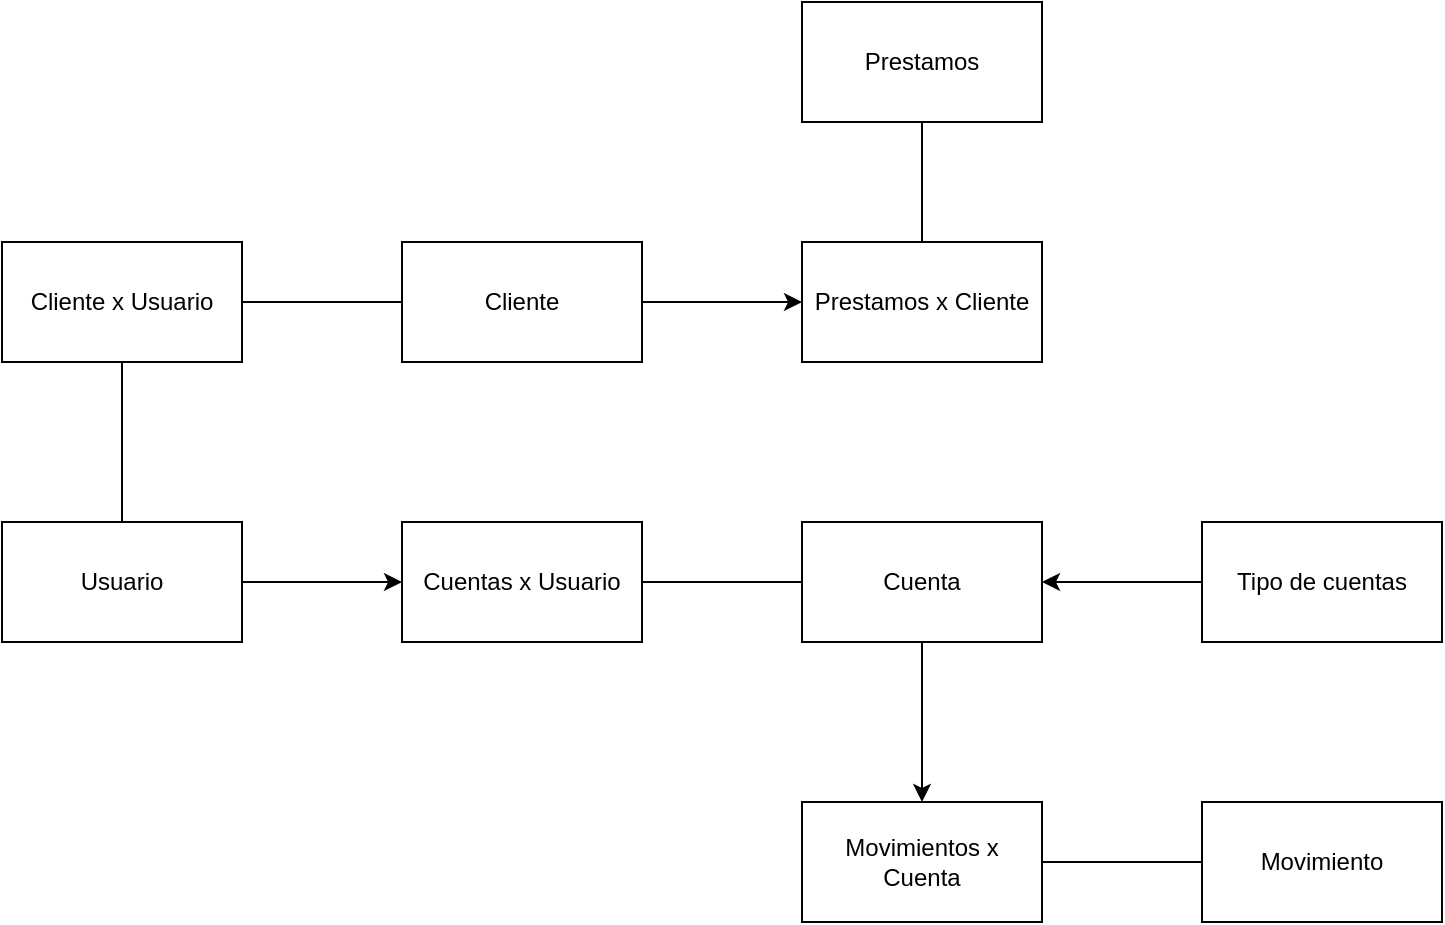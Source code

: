 <mxfile version="13.1.14"><diagram id="_gkLIs0uk-5TrZUXJcpD" name="Page-1"><mxGraphModel dx="1695" dy="479" grid="1" gridSize="10" guides="1" tooltips="1" connect="1" arrows="1" fold="1" page="1" pageScale="1" pageWidth="827" pageHeight="1169" math="0" shadow="0"><root><mxCell id="0"/><mxCell id="1" parent="0"/><mxCell id="7OMqnaxfyBUedHA_ljI--8" value="" style="edgeStyle=orthogonalEdgeStyle;rounded=0;orthogonalLoop=1;jettySize=auto;html=1;entryX=0;entryY=0.5;entryDx=0;entryDy=0;" parent="1" source="7OMqnaxfyBUedHA_ljI--1" target="7OMqnaxfyBUedHA_ljI--21" edge="1"><mxGeometry relative="1" as="geometry"><mxPoint x="360" y="170" as="targetPoint"/></mxGeometry></mxCell><mxCell id="7OMqnaxfyBUedHA_ljI--1" value="&lt;div&gt;Cliente&lt;/div&gt;" style="rounded=0;whiteSpace=wrap;html=1;" parent="1" vertex="1"><mxGeometry x="160" y="140" width="120" height="60" as="geometry"/></mxCell><mxCell id="7OMqnaxfyBUedHA_ljI--12" value="" style="edgeStyle=orthogonalEdgeStyle;rounded=0;orthogonalLoop=1;jettySize=auto;html=1;exitX=0.5;exitY=1;exitDx=0;exitDy=0;" parent="1" source="7OMqnaxfyBUedHA_ljI--18" target="7OMqnaxfyBUedHA_ljI--11" edge="1"><mxGeometry relative="1" as="geometry"/></mxCell><mxCell id="7OMqnaxfyBUedHA_ljI--21" value="Prestamos x Cliente" style="rounded=0;whiteSpace=wrap;html=1;" parent="1" vertex="1"><mxGeometry x="360" y="140" width="120" height="60" as="geometry"/></mxCell><mxCell id="Hh0oZexJOtV7CmsJegK9-2" value="Prestamos" style="rounded=0;whiteSpace=wrap;html=1;" vertex="1" parent="1"><mxGeometry x="360" y="20" width="120" height="60" as="geometry"/></mxCell><mxCell id="7OMqnaxfyBUedHA_ljI--18" value="&lt;div&gt;Cuenta&lt;br&gt;&lt;/div&gt;" style="rounded=0;whiteSpace=wrap;html=1;" parent="1" vertex="1"><mxGeometry x="360" y="280" width="120" height="60" as="geometry"/></mxCell><mxCell id="Hh0oZexJOtV7CmsJegK9-9" value="Cuentas x Usuario" style="rounded=0;whiteSpace=wrap;html=1;" vertex="1" parent="1"><mxGeometry x="160" y="280" width="120" height="60" as="geometry"/></mxCell><mxCell id="Hh0oZexJOtV7CmsJegK9-17" value="" style="edgeStyle=orthogonalEdgeStyle;rounded=0;orthogonalLoop=1;jettySize=auto;html=1;" edge="1" parent="1" source="7OMqnaxfyBUedHA_ljI--15" target="7OMqnaxfyBUedHA_ljI--18"><mxGeometry relative="1" as="geometry"/></mxCell><mxCell id="7OMqnaxfyBUedHA_ljI--15" value="Tipo de cuentas" style="rounded=0;whiteSpace=wrap;html=1;" parent="1" vertex="1"><mxGeometry x="560" y="280" width="120" height="60" as="geometry"/></mxCell><mxCell id="7OMqnaxfyBUedHA_ljI--2" value="Cliente x Usuario" style="rounded=0;whiteSpace=wrap;html=1;" parent="1" vertex="1"><mxGeometry x="-40" y="140" width="120" height="60" as="geometry"/></mxCell><mxCell id="Hh0oZexJOtV7CmsJegK9-11" value="" style="edgeStyle=orthogonalEdgeStyle;rounded=0;orthogonalLoop=1;jettySize=auto;html=1;" edge="1" parent="1" source="7OMqnaxfyBUedHA_ljI--4" target="Hh0oZexJOtV7CmsJegK9-9"><mxGeometry relative="1" as="geometry"/></mxCell><mxCell id="7OMqnaxfyBUedHA_ljI--4" value="&lt;div&gt;Usuario&lt;/div&gt;" style="rounded=0;whiteSpace=wrap;html=1;" parent="1" vertex="1"><mxGeometry x="-40" y="280" width="120" height="60" as="geometry"/></mxCell><mxCell id="7OMqnaxfyBUedHA_ljI--11" value="Movimientos x Cuenta" style="rounded=0;whiteSpace=wrap;html=1;" parent="1" vertex="1"><mxGeometry x="360" y="420" width="120" height="60" as="geometry"/></mxCell><mxCell id="Hh0oZexJOtV7CmsJegK9-7" value="&lt;div&gt;Movimiento&lt;/div&gt;" style="rounded=0;whiteSpace=wrap;html=1;" vertex="1" parent="1"><mxGeometry x="560" y="420" width="120" height="60" as="geometry"/></mxCell><mxCell id="Hh0oZexJOtV7CmsJegK9-6" value="" style="endArrow=none;html=1;entryX=0.5;entryY=1;entryDx=0;entryDy=0;exitX=0.5;exitY=0;exitDx=0;exitDy=0;" edge="1" parent="1" source="7OMqnaxfyBUedHA_ljI--21" target="Hh0oZexJOtV7CmsJegK9-2"><mxGeometry width="50" height="50" relative="1" as="geometry"><mxPoint x="610" y="150" as="sourcePoint"/><mxPoint x="660" y="100" as="targetPoint"/></mxGeometry></mxCell><mxCell id="Hh0oZexJOtV7CmsJegK9-12" value="" style="endArrow=none;html=1;exitX=1;exitY=0.5;exitDx=0;exitDy=0;entryX=0;entryY=0.5;entryDx=0;entryDy=0;" edge="1" parent="1" source="7OMqnaxfyBUedHA_ljI--2" target="7OMqnaxfyBUedHA_ljI--1"><mxGeometry width="50" height="50" relative="1" as="geometry"><mxPoint x="100" y="210" as="sourcePoint"/><mxPoint x="150" y="160" as="targetPoint"/></mxGeometry></mxCell><mxCell id="Hh0oZexJOtV7CmsJegK9-14" value="" style="endArrow=none;html=1;exitX=0.5;exitY=1;exitDx=0;exitDy=0;entryX=0.5;entryY=0;entryDx=0;entryDy=0;" edge="1" parent="1" source="7OMqnaxfyBUedHA_ljI--2" target="7OMqnaxfyBUedHA_ljI--4"><mxGeometry width="50" height="50" relative="1" as="geometry"><mxPoint x="60" y="240" as="sourcePoint"/><mxPoint x="140" y="240" as="targetPoint"/></mxGeometry></mxCell><mxCell id="Hh0oZexJOtV7CmsJegK9-15" value="" style="endArrow=none;html=1;exitX=1;exitY=0.5;exitDx=0;exitDy=0;entryX=0;entryY=0.5;entryDx=0;entryDy=0;" edge="1" parent="1" source="Hh0oZexJOtV7CmsJegK9-9" target="7OMqnaxfyBUedHA_ljI--18"><mxGeometry width="50" height="50" relative="1" as="geometry"><mxPoint x="310" y="350" as="sourcePoint"/><mxPoint x="360" y="300" as="targetPoint"/></mxGeometry></mxCell><mxCell id="Hh0oZexJOtV7CmsJegK9-18" value="" style="endArrow=none;html=1;entryX=0;entryY=0.5;entryDx=0;entryDy=0;" edge="1" parent="1" target="Hh0oZexJOtV7CmsJegK9-7"><mxGeometry width="50" height="50" relative="1" as="geometry"><mxPoint x="480" y="450" as="sourcePoint"/><mxPoint x="540" y="400" as="targetPoint"/></mxGeometry></mxCell></root></mxGraphModel></diagram></mxfile>